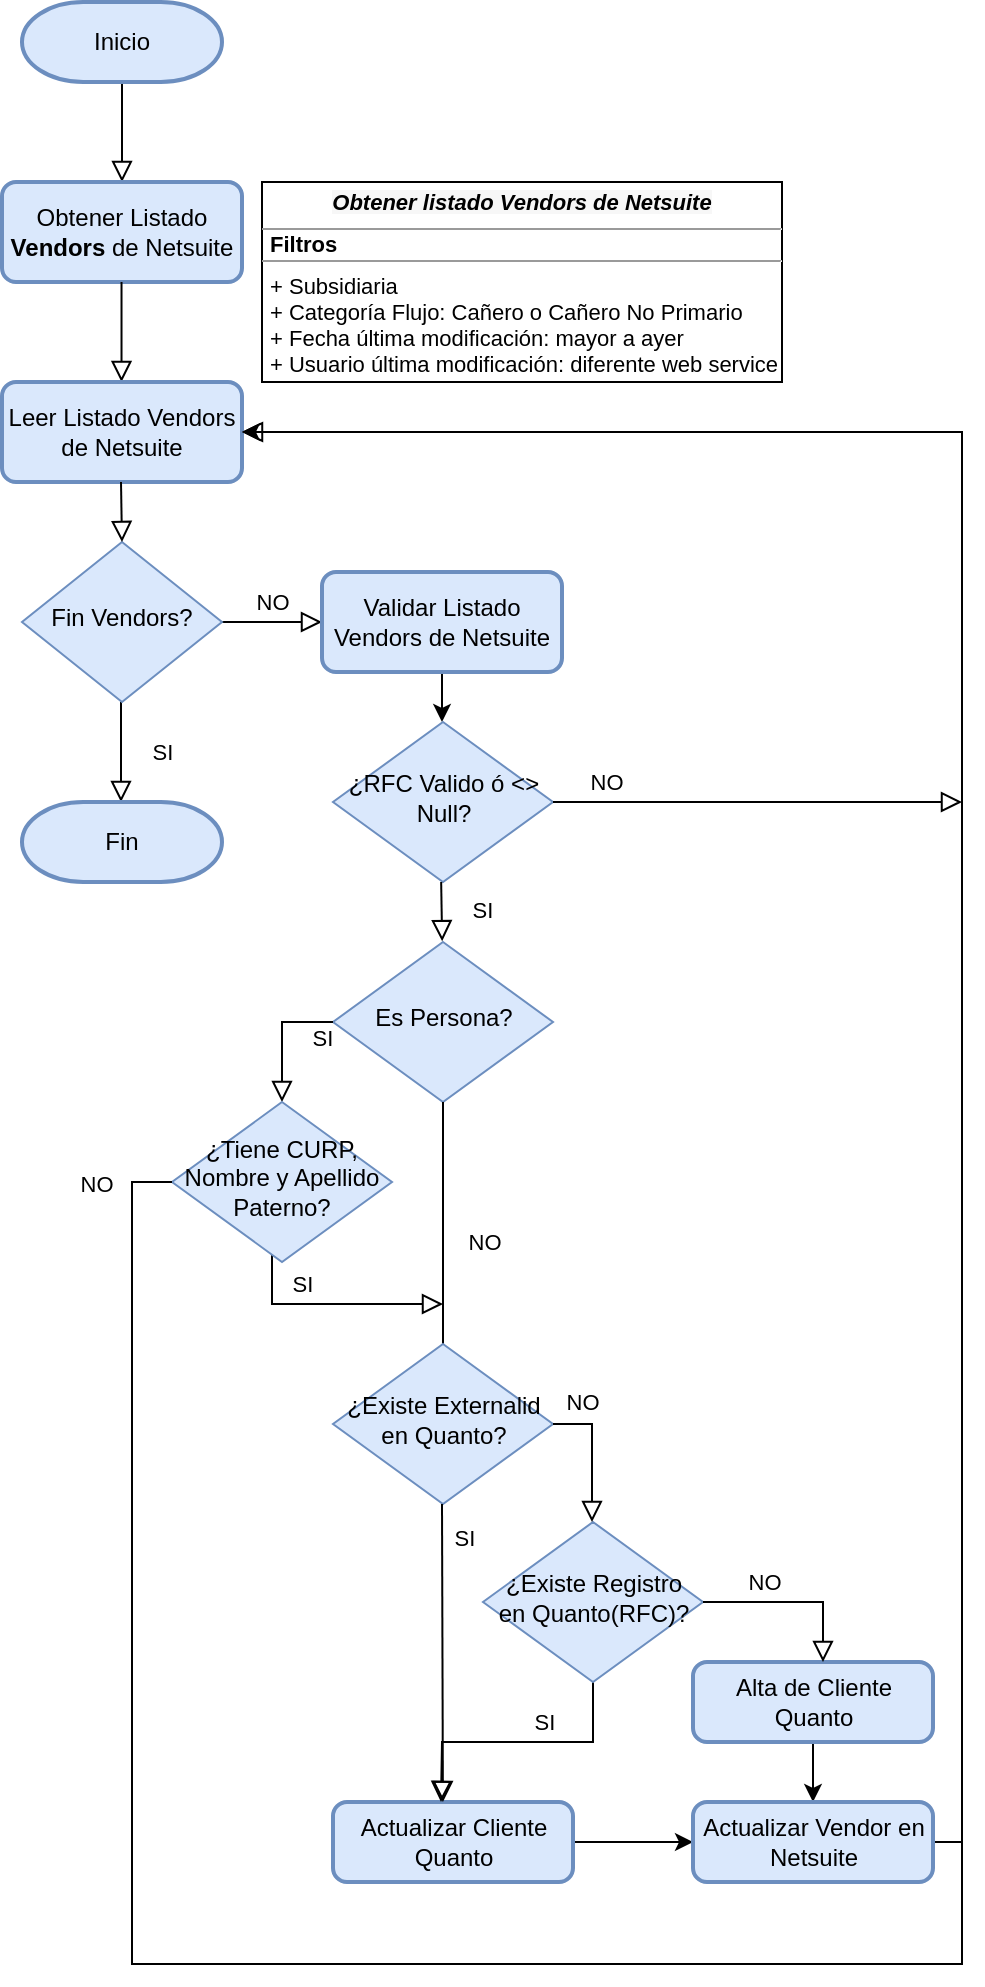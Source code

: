 <mxfile version="18.0.3" type="github" pages="4">
  <diagram id="C5RBs43oDa-KdzZeNtuy" name="Proveedores">
    <mxGraphModel dx="868" dy="442" grid="1" gridSize="10" guides="1" tooltips="1" connect="1" arrows="1" fold="1" page="1" pageScale="1" pageWidth="850" pageHeight="1100" math="0" shadow="0">
      <root>
        <mxCell id="WIyWlLk6GJQsqaUBKTNV-0" />
        <mxCell id="WIyWlLk6GJQsqaUBKTNV-1" parent="WIyWlLk6GJQsqaUBKTNV-0" />
        <mxCell id="ohdSOzA7r4Uhr5Eq_NG_-0" value="&lt;p style=&quot;margin: 4px 0px 0px; text-align: center; font-size: 11px;&quot;&gt;&lt;font style=&quot;font-size: 11px;&quot;&gt;&lt;i style=&quot;&quot;&gt;&lt;b style=&quot;background-color: rgb(247, 247, 247);&quot;&gt;Obtener listado Vendors de Netsuite&lt;/b&gt;&lt;/i&gt;&lt;br&gt;&lt;/font&gt;&lt;/p&gt;&lt;hr style=&quot;font-size: 11px;&quot; size=&quot;1&quot;&gt;&lt;p style=&quot;margin: 0px 0px 0px 4px; line-height: 0.4; font-size: 11px;&quot;&gt;&lt;b&gt;&lt;font style=&quot;font-size: 11px;&quot;&gt;Filtros&lt;/font&gt;&lt;/b&gt;&lt;/p&gt;&lt;hr style=&quot;font-size: 11px;&quot; size=&quot;1&quot;&gt;&lt;p style=&quot;margin: 0px 0px 0px 4px; font-size: 11px;&quot;&gt;&lt;font style=&quot;font-size: 11px;&quot;&gt;+ Subsidiaria&lt;br&gt;+ Categoría Flujo: Cañero o Cañero No Primario&lt;/font&gt;&lt;/p&gt;&lt;p style=&quot;margin: 0px 0px 0px 4px; font-size: 11px;&quot;&gt;&lt;font style=&quot;font-size: 11px;&quot;&gt;+ Fecha última modificación: mayor a ayer&lt;/font&gt;&lt;/p&gt;&lt;p style=&quot;margin: 0px 0px 0px 4px; font-size: 11px;&quot;&gt;&lt;font style=&quot;font-size: 11px;&quot;&gt;+ Usuario última modificación: diferente web service&lt;/font&gt;&lt;/p&gt;&lt;p style=&quot;margin: 0px 0px 0px 4px; font-size: 11px;&quot;&gt;&lt;br&gt;&lt;/p&gt;" style="verticalAlign=top;align=left;overflow=fill;fontSize=12;fontFamily=Helvetica;html=1;" vertex="1" parent="WIyWlLk6GJQsqaUBKTNV-1">
          <mxGeometry x="290" y="170" width="260" height="100" as="geometry" />
        </mxCell>
        <mxCell id="2a-6pP-NmUPfbhXVY-md-0" value="" style="rounded=0;html=1;jettySize=auto;orthogonalLoop=1;fontSize=11;endArrow=block;endFill=0;endSize=8;strokeWidth=1;shadow=0;labelBackgroundColor=none;edgeStyle=orthogonalEdgeStyle;" edge="1" parent="WIyWlLk6GJQsqaUBKTNV-1">
          <mxGeometry relative="1" as="geometry">
            <mxPoint x="220" y="120" as="sourcePoint" />
            <mxPoint x="220" y="170" as="targetPoint" />
          </mxGeometry>
        </mxCell>
        <mxCell id="2a-6pP-NmUPfbhXVY-md-1" value="SI" style="rounded=0;html=1;jettySize=auto;orthogonalLoop=1;fontSize=11;endArrow=block;endFill=0;endSize=8;strokeWidth=1;shadow=0;labelBackgroundColor=none;edgeStyle=orthogonalEdgeStyle;" edge="1" parent="WIyWlLk6GJQsqaUBKTNV-1">
          <mxGeometry y="20" relative="1" as="geometry">
            <mxPoint as="offset" />
            <mxPoint x="219.5" y="480" as="targetPoint" />
            <mxPoint x="219.5" y="430" as="sourcePoint" />
          </mxGeometry>
        </mxCell>
        <mxCell id="2a-6pP-NmUPfbhXVY-md-2" value="NO" style="edgeStyle=orthogonalEdgeStyle;rounded=0;html=1;jettySize=auto;orthogonalLoop=1;fontSize=11;endArrow=block;endFill=0;endSize=8;strokeWidth=1;shadow=0;labelBackgroundColor=none;" edge="1" parent="WIyWlLk6GJQsqaUBKTNV-1">
          <mxGeometry y="10" relative="1" as="geometry">
            <mxPoint as="offset" />
            <mxPoint x="320" y="390" as="targetPoint" />
            <mxPoint x="270" y="390" as="sourcePoint" />
          </mxGeometry>
        </mxCell>
        <mxCell id="2a-6pP-NmUPfbhXVY-md-3" value="Fin Vendors?" style="rhombus;whiteSpace=wrap;html=1;shadow=0;fontFamily=Helvetica;fontSize=12;align=center;strokeWidth=1;spacing=6;spacingTop=-4;fillColor=#dae8fc;strokeColor=#6c8ebf;" vertex="1" parent="WIyWlLk6GJQsqaUBKTNV-1">
          <mxGeometry x="170" y="350" width="100" height="80" as="geometry" />
        </mxCell>
        <mxCell id="2a-6pP-NmUPfbhXVY-md-4" value="Obtener Listado &lt;b&gt;Vendors&amp;nbsp;&lt;/b&gt;de Netsuite" style="rounded=1;whiteSpace=wrap;html=1;absoluteArcSize=1;arcSize=14;strokeWidth=2;fillColor=#dae8fc;strokeColor=#6c8ebf;" vertex="1" parent="WIyWlLk6GJQsqaUBKTNV-1">
          <mxGeometry x="160" y="170" width="120" height="50" as="geometry" />
        </mxCell>
        <mxCell id="2a-6pP-NmUPfbhXVY-md-5" value="" style="rounded=0;html=1;jettySize=auto;orthogonalLoop=1;fontSize=11;endArrow=block;endFill=0;endSize=8;strokeWidth=1;shadow=0;labelBackgroundColor=none;edgeStyle=orthogonalEdgeStyle;" edge="1" parent="WIyWlLk6GJQsqaUBKTNV-1">
          <mxGeometry relative="1" as="geometry">
            <mxPoint x="219.76" y="220" as="sourcePoint" />
            <mxPoint x="219.76" y="270" as="targetPoint" />
          </mxGeometry>
        </mxCell>
        <mxCell id="2a-6pP-NmUPfbhXVY-md-6" style="edgeStyle=orthogonalEdgeStyle;rounded=0;orthogonalLoop=1;jettySize=auto;html=1;exitX=1;exitY=0.5;exitDx=0;exitDy=0;entryX=0;entryY=0.5;entryDx=0;entryDy=0;fontSize=12;" edge="1" parent="WIyWlLk6GJQsqaUBKTNV-1" source="2a-6pP-NmUPfbhXVY-md-7" target="2a-6pP-NmUPfbhXVY-md-19">
          <mxGeometry relative="1" as="geometry">
            <mxPoint x="465.5" y="1000" as="sourcePoint" />
          </mxGeometry>
        </mxCell>
        <mxCell id="2a-6pP-NmUPfbhXVY-md-7" value="Actualizar Cliente Quanto" style="rounded=1;whiteSpace=wrap;html=1;absoluteArcSize=1;arcSize=14;strokeWidth=2;fillColor=#dae8fc;strokeColor=#6c8ebf;" vertex="1" parent="WIyWlLk6GJQsqaUBKTNV-1">
          <mxGeometry x="325.5" y="980" width="120" height="40" as="geometry" />
        </mxCell>
        <mxCell id="2a-6pP-NmUPfbhXVY-md-8" value="SI" style="rounded=0;html=1;jettySize=auto;orthogonalLoop=1;fontSize=11;endArrow=block;endFill=0;endSize=8;strokeWidth=1;shadow=0;labelBackgroundColor=none;edgeStyle=orthogonalEdgeStyle;exitX=0.5;exitY=1;exitDx=0;exitDy=0;" edge="1" parent="WIyWlLk6GJQsqaUBKTNV-1" source="2a-6pP-NmUPfbhXVY-md-27">
          <mxGeometry x="-0.191" y="-10" relative="1" as="geometry">
            <mxPoint as="offset" />
            <mxPoint x="380.0" y="920" as="sourcePoint" />
            <mxPoint x="379.5" y="980" as="targetPoint" />
          </mxGeometry>
        </mxCell>
        <mxCell id="2a-6pP-NmUPfbhXVY-md-9" style="edgeStyle=orthogonalEdgeStyle;rounded=0;orthogonalLoop=1;jettySize=auto;html=1;exitX=0.5;exitY=1;exitDx=0;exitDy=0;fontSize=12;" edge="1" parent="WIyWlLk6GJQsqaUBKTNV-1" source="2a-6pP-NmUPfbhXVY-md-10">
          <mxGeometry relative="1" as="geometry">
            <mxPoint x="565.5" y="980" as="targetPoint" />
          </mxGeometry>
        </mxCell>
        <mxCell id="2a-6pP-NmUPfbhXVY-md-10" value="Alta de Cliente Quanto" style="rounded=1;whiteSpace=wrap;html=1;absoluteArcSize=1;arcSize=14;strokeWidth=2;fillColor=#dae8fc;strokeColor=#6c8ebf;" vertex="1" parent="WIyWlLk6GJQsqaUBKTNV-1">
          <mxGeometry x="505.5" y="910" width="120" height="40" as="geometry" />
        </mxCell>
        <mxCell id="2a-6pP-NmUPfbhXVY-md-11" value="Inicio" style="strokeWidth=2;html=1;shape=mxgraph.flowchart.terminator;whiteSpace=wrap;fillColor=#dae8fc;strokeColor=#6c8ebf;" vertex="1" parent="WIyWlLk6GJQsqaUBKTNV-1">
          <mxGeometry x="170" y="80" width="100" height="40" as="geometry" />
        </mxCell>
        <mxCell id="2a-6pP-NmUPfbhXVY-md-12" value="Fin" style="strokeWidth=2;html=1;shape=mxgraph.flowchart.terminator;whiteSpace=wrap;fillColor=#dae8fc;strokeColor=#6c8ebf;" vertex="1" parent="WIyWlLk6GJQsqaUBKTNV-1">
          <mxGeometry x="170" y="480" width="100" height="40" as="geometry" />
        </mxCell>
        <mxCell id="2a-6pP-NmUPfbhXVY-md-13" value="Leer Listado Vendors de Netsuite" style="rounded=1;whiteSpace=wrap;html=1;absoluteArcSize=1;arcSize=14;strokeWidth=2;fillColor=#dae8fc;strokeColor=#6c8ebf;" vertex="1" parent="WIyWlLk6GJQsqaUBKTNV-1">
          <mxGeometry x="160" y="270" width="120" height="50" as="geometry" />
        </mxCell>
        <mxCell id="2a-6pP-NmUPfbhXVY-md-14" value="" style="rounded=0;html=1;jettySize=auto;orthogonalLoop=1;fontSize=11;endArrow=block;endFill=0;endSize=8;strokeWidth=1;shadow=0;labelBackgroundColor=none;edgeStyle=orthogonalEdgeStyle;" edge="1" parent="WIyWlLk6GJQsqaUBKTNV-1">
          <mxGeometry relative="1" as="geometry">
            <mxPoint x="219.5" y="320" as="sourcePoint" />
            <mxPoint x="220" y="350" as="targetPoint" />
          </mxGeometry>
        </mxCell>
        <mxCell id="2a-6pP-NmUPfbhXVY-md-15" value="" style="edgeStyle=orthogonalEdgeStyle;rounded=0;orthogonalLoop=1;jettySize=auto;html=1;fontSize=12;" edge="1" parent="WIyWlLk6GJQsqaUBKTNV-1" source="2a-6pP-NmUPfbhXVY-md-16">
          <mxGeometry relative="1" as="geometry">
            <mxPoint x="380" y="440" as="targetPoint" />
            <Array as="points">
              <mxPoint x="380" y="430" />
              <mxPoint x="380" y="430" />
            </Array>
          </mxGeometry>
        </mxCell>
        <mxCell id="2a-6pP-NmUPfbhXVY-md-16" value="Validar Listado Vendors de Netsuite" style="rounded=1;whiteSpace=wrap;html=1;absoluteArcSize=1;arcSize=14;strokeWidth=2;fillColor=#dae8fc;strokeColor=#6c8ebf;" vertex="1" parent="WIyWlLk6GJQsqaUBKTNV-1">
          <mxGeometry x="320" y="365" width="120" height="50" as="geometry" />
        </mxCell>
        <mxCell id="2a-6pP-NmUPfbhXVY-md-17" value="SI" style="rounded=0;html=1;jettySize=auto;orthogonalLoop=1;fontSize=11;endArrow=block;endFill=0;endSize=8;strokeWidth=1;shadow=0;labelBackgroundColor=none;edgeStyle=orthogonalEdgeStyle;" edge="1" parent="WIyWlLk6GJQsqaUBKTNV-1">
          <mxGeometry x="-0.202" y="10" relative="1" as="geometry">
            <mxPoint x="-1" as="offset" />
            <mxPoint x="380.5" y="731" as="targetPoint" />
            <mxPoint x="295" y="700" as="sourcePoint" />
            <Array as="points">
              <mxPoint x="295.5" y="731" />
            </Array>
          </mxGeometry>
        </mxCell>
        <mxCell id="2a-6pP-NmUPfbhXVY-md-18" style="edgeStyle=orthogonalEdgeStyle;rounded=0;orthogonalLoop=1;jettySize=auto;html=1;exitX=1;exitY=0.5;exitDx=0;exitDy=0;entryX=1;entryY=0.5;entryDx=0;entryDy=0;fontSize=12;" edge="1" parent="WIyWlLk6GJQsqaUBKTNV-1" source="2a-6pP-NmUPfbhXVY-md-19" target="2a-6pP-NmUPfbhXVY-md-13">
          <mxGeometry relative="1" as="geometry">
            <Array as="points">
              <mxPoint x="640" y="1000" />
              <mxPoint x="640" y="295" />
            </Array>
          </mxGeometry>
        </mxCell>
        <mxCell id="2a-6pP-NmUPfbhXVY-md-19" value="Actualizar Vendor en Netsuite" style="rounded=1;whiteSpace=wrap;html=1;absoluteArcSize=1;arcSize=14;strokeWidth=2;fillColor=#dae8fc;strokeColor=#6c8ebf;" vertex="1" parent="WIyWlLk6GJQsqaUBKTNV-1">
          <mxGeometry x="505.5" y="980" width="120" height="40" as="geometry" />
        </mxCell>
        <mxCell id="2a-6pP-NmUPfbhXVY-md-20" value="¿RFC Valido ó &amp;lt;&amp;gt; Null?" style="rhombus;whiteSpace=wrap;html=1;shadow=0;fontFamily=Helvetica;fontSize=12;align=center;strokeWidth=1;spacing=6;spacingTop=-4;fillColor=#dae8fc;strokeColor=#6c8ebf;" vertex="1" parent="WIyWlLk6GJQsqaUBKTNV-1">
          <mxGeometry x="325.5" y="440" width="110" height="80" as="geometry" />
        </mxCell>
        <mxCell id="2a-6pP-NmUPfbhXVY-md-21" value="Es Persona?" style="rhombus;whiteSpace=wrap;html=1;shadow=0;fontFamily=Helvetica;fontSize=12;align=center;strokeWidth=1;spacing=6;spacingTop=-4;fillColor=#dae8fc;strokeColor=#6c8ebf;" vertex="1" parent="WIyWlLk6GJQsqaUBKTNV-1">
          <mxGeometry x="325.5" y="550" width="110" height="80" as="geometry" />
        </mxCell>
        <mxCell id="2a-6pP-NmUPfbhXVY-md-22" value="SI" style="rounded=0;html=1;jettySize=auto;orthogonalLoop=1;fontSize=11;endArrow=block;endFill=0;endSize=8;strokeWidth=1;shadow=0;labelBackgroundColor=none;edgeStyle=orthogonalEdgeStyle;" edge="1" parent="WIyWlLk6GJQsqaUBKTNV-1">
          <mxGeometry y="20" relative="1" as="geometry">
            <mxPoint as="offset" />
            <mxPoint x="380.08" y="549.58" as="targetPoint" />
            <mxPoint x="379.58" y="520" as="sourcePoint" />
          </mxGeometry>
        </mxCell>
        <mxCell id="2a-6pP-NmUPfbhXVY-md-23" value="NO" style="rounded=0;html=1;jettySize=auto;orthogonalLoop=1;fontSize=11;endArrow=block;endFill=0;endSize=8;strokeWidth=1;shadow=0;labelBackgroundColor=none;edgeStyle=orthogonalEdgeStyle;exitX=1;exitY=0.5;exitDx=0;exitDy=0;" edge="1" parent="WIyWlLk6GJQsqaUBKTNV-1" source="2a-6pP-NmUPfbhXVY-md-20">
          <mxGeometry x="-0.748" y="10" relative="1" as="geometry">
            <mxPoint as="offset" />
            <mxPoint x="460" y="480" as="sourcePoint" />
            <mxPoint x="640" y="480" as="targetPoint" />
            <Array as="points" />
          </mxGeometry>
        </mxCell>
        <mxCell id="2a-6pP-NmUPfbhXVY-md-24" value="SI" style="rounded=0;html=1;jettySize=auto;orthogonalLoop=1;fontSize=11;endArrow=block;endFill=0;endSize=8;strokeWidth=1;shadow=0;labelBackgroundColor=none;edgeStyle=orthogonalEdgeStyle;exitX=0;exitY=0.5;exitDx=0;exitDy=0;entryX=0.5;entryY=0;entryDx=0;entryDy=0;" edge="1" parent="WIyWlLk6GJQsqaUBKTNV-1" source="2a-6pP-NmUPfbhXVY-md-21" target="2a-6pP-NmUPfbhXVY-md-26">
          <mxGeometry y="20" relative="1" as="geometry">
            <mxPoint as="offset" />
            <mxPoint x="296" y="630" as="targetPoint" />
            <mxPoint x="320.5" y="590" as="sourcePoint" />
            <Array as="points">
              <mxPoint x="300" y="590" />
            </Array>
          </mxGeometry>
        </mxCell>
        <mxCell id="2a-6pP-NmUPfbhXVY-md-25" value="NO" style="rounded=0;html=1;jettySize=auto;orthogonalLoop=1;fontSize=11;endArrow=block;endFill=0;endSize=8;strokeWidth=1;shadow=0;labelBackgroundColor=none;edgeStyle=orthogonalEdgeStyle;exitX=0.5;exitY=1;exitDx=0;exitDy=0;" edge="1" parent="WIyWlLk6GJQsqaUBKTNV-1" source="2a-6pP-NmUPfbhXVY-md-21">
          <mxGeometry y="20" relative="1" as="geometry">
            <mxPoint as="offset" />
            <mxPoint x="380.5" y="770" as="targetPoint" />
            <mxPoint x="480.5" y="590" as="sourcePoint" />
          </mxGeometry>
        </mxCell>
        <mxCell id="2a-6pP-NmUPfbhXVY-md-26" value="¿Tiene CURP, Nombre y Apellido Paterno?" style="rhombus;whiteSpace=wrap;html=1;shadow=0;fontFamily=Helvetica;fontSize=12;align=center;strokeWidth=1;spacing=6;spacingTop=-4;fillColor=#dae8fc;strokeColor=#6c8ebf;" vertex="1" parent="WIyWlLk6GJQsqaUBKTNV-1">
          <mxGeometry x="245" y="630" width="110" height="80" as="geometry" />
        </mxCell>
        <mxCell id="2a-6pP-NmUPfbhXVY-md-27" value="¿Existe Registro en Quanto(RFC)?" style="rhombus;whiteSpace=wrap;html=1;shadow=0;fontFamily=Helvetica;fontSize=12;align=center;strokeWidth=1;spacing=6;spacingTop=-4;fillColor=#dae8fc;strokeColor=#6c8ebf;" vertex="1" parent="WIyWlLk6GJQsqaUBKTNV-1">
          <mxGeometry x="400.5" y="840" width="110" height="80" as="geometry" />
        </mxCell>
        <mxCell id="2a-6pP-NmUPfbhXVY-md-28" value="NO" style="rounded=0;html=1;jettySize=auto;orthogonalLoop=1;fontSize=11;endArrow=block;endFill=0;endSize=8;strokeWidth=1;shadow=0;labelBackgroundColor=none;edgeStyle=orthogonalEdgeStyle;" edge="1" parent="WIyWlLk6GJQsqaUBKTNV-1" target="2a-6pP-NmUPfbhXVY-md-10">
          <mxGeometry x="-0.333" y="10" relative="1" as="geometry">
            <mxPoint as="offset" />
            <mxPoint x="510.5" y="880" as="sourcePoint" />
            <mxPoint x="565.5" y="910" as="targetPoint" />
            <Array as="points">
              <mxPoint x="570.5" y="880" />
            </Array>
          </mxGeometry>
        </mxCell>
        <mxCell id="2a-6pP-NmUPfbhXVY-md-29" value="NO" style="rounded=0;html=1;jettySize=auto;orthogonalLoop=1;fontSize=11;endArrow=block;endFill=0;endSize=8;strokeWidth=1;shadow=0;labelBackgroundColor=none;edgeStyle=orthogonalEdgeStyle;exitX=0;exitY=0.5;exitDx=0;exitDy=0;entryX=1;entryY=0.5;entryDx=0;entryDy=0;" edge="1" parent="WIyWlLk6GJQsqaUBKTNV-1" source="2a-6pP-NmUPfbhXVY-md-26" target="2a-6pP-NmUPfbhXVY-md-13">
          <mxGeometry x="-0.979" y="-19" relative="1" as="geometry">
            <mxPoint x="1" as="offset" />
            <mxPoint x="165" y="731" as="sourcePoint" />
            <mxPoint x="635" y="941" as="targetPoint" />
            <Array as="points">
              <mxPoint x="225" y="670" />
              <mxPoint x="225" y="1061" />
              <mxPoint x="640" y="1061" />
              <mxPoint x="640" y="295" />
            </Array>
          </mxGeometry>
        </mxCell>
        <mxCell id="2a-6pP-NmUPfbhXVY-md-30" value="¿Existe Externalid en Quanto?" style="rhombus;whiteSpace=wrap;html=1;shadow=0;fontFamily=Helvetica;fontSize=12;align=center;strokeWidth=1;spacing=6;spacingTop=-4;fillColor=#dae8fc;strokeColor=#6c8ebf;" vertex="1" parent="WIyWlLk6GJQsqaUBKTNV-1">
          <mxGeometry x="325.5" y="751" width="110" height="80" as="geometry" />
        </mxCell>
        <mxCell id="2a-6pP-NmUPfbhXVY-md-31" value="SI" style="rounded=0;html=1;jettySize=auto;orthogonalLoop=1;fontSize=11;endArrow=block;endFill=0;endSize=8;strokeWidth=1;shadow=0;labelBackgroundColor=none;edgeStyle=orthogonalEdgeStyle;entryX=0.458;entryY=0;entryDx=0;entryDy=0;entryPerimeter=0;" edge="1" parent="WIyWlLk6GJQsqaUBKTNV-1" target="2a-6pP-NmUPfbhXVY-md-7">
          <mxGeometry x="-0.766" y="11" relative="1" as="geometry">
            <mxPoint as="offset" />
            <mxPoint x="380" y="831" as="sourcePoint" />
            <mxPoint x="380" y="861" as="targetPoint" />
          </mxGeometry>
        </mxCell>
        <mxCell id="2a-6pP-NmUPfbhXVY-md-32" value="NO" style="rounded=0;html=1;jettySize=auto;orthogonalLoop=1;fontSize=11;endArrow=block;endFill=0;endSize=8;strokeWidth=1;shadow=0;labelBackgroundColor=none;edgeStyle=orthogonalEdgeStyle;" edge="1" parent="WIyWlLk6GJQsqaUBKTNV-1">
          <mxGeometry x="-0.577" y="11" relative="1" as="geometry">
            <mxPoint as="offset" />
            <mxPoint x="435.5" y="791" as="sourcePoint" />
            <mxPoint x="455" y="840" as="targetPoint" />
            <Array as="points">
              <mxPoint x="455.5" y="791" />
            </Array>
          </mxGeometry>
        </mxCell>
      </root>
    </mxGraphModel>
  </diagram>
  <diagram id="vckQRlZOT4gb2t8_PB4V" name="Procesos Proveedores">
    <mxGraphModel dx="868" dy="442" grid="1" gridSize="10" guides="1" tooltips="1" connect="1" arrows="1" fold="1" page="1" pageScale="1" pageWidth="827" pageHeight="1169" math="0" shadow="0">
      <root>
        <mxCell id="0" />
        <mxCell id="1" parent="0" />
        <mxCell id="mVds2fESVUAVduSlUKf5-1" value="&lt;p style=&quot;margin:0px;margin-top:4px;text-align:center;&quot;&gt;&lt;i&gt;&lt;b style=&quot;background-color: rgb(247, 247, 247);&quot;&gt;Obtener listado Vendors de Netsuite&lt;/b&gt;&lt;/i&gt;&lt;br&gt;&lt;/p&gt;&lt;hr size=&quot;1&quot;&gt;&lt;p style=&quot;margin: 0px 0px 0px 4px; line-height: 0.4;&quot;&gt;&lt;b&gt;Filtros&lt;/b&gt;&lt;/p&gt;&lt;hr size=&quot;1&quot;&gt;&lt;p style=&quot;margin:0px;margin-left:4px;&quot;&gt;+ Subsidiaria&lt;br&gt;+ Categoría Flujo: Cañero&lt;/p&gt;&lt;p style=&quot;margin:0px;margin-left:4px;&quot;&gt;+&amp;nbsp;Ultima modificación: mayor a ayer&lt;/p&gt;&lt;p style=&quot;margin:0px;margin-left:4px;&quot;&gt;+ Ultima modificación: diferente web service&lt;/p&gt;&lt;p style=&quot;margin:0px;margin-left:4px;&quot;&gt;&lt;br&gt;&lt;/p&gt;" style="verticalAlign=top;align=left;overflow=fill;fontSize=12;fontFamily=Helvetica;html=1;" parent="1" vertex="1">
          <mxGeometry x="40" y="80" width="280" height="110" as="geometry" />
        </mxCell>
        <mxCell id="mVds2fESVUAVduSlUKf5-2" value="&lt;p style=&quot;margin:0px;margin-top:4px;text-align:center;&quot;&gt;&lt;b&gt;&lt;i&gt;Validaciones Quanto&amp;nbsp;&lt;/i&gt;&lt;/b&gt;&lt;/p&gt;&lt;hr size=&quot;1&quot;&gt;&lt;p style=&quot;margin:0px;margin-left:4px;&quot;&gt;+ Si es persona: campo Nombre no vacío&lt;/p&gt;&amp;nbsp;+ Si es persona:&amp;nbsp;&lt;span style=&quot;background-color: initial;&quot;&gt;Apellido Paterno no vacío&lt;br&gt;&lt;/span&gt;&lt;p style=&quot;margin:0px;margin-left:4px;&quot;&gt;+ Si es persona: CURP No vacío&lt;/p&gt;&lt;p style=&quot;margin:0px;margin-left:4px;&quot;&gt;+ RFC No vacío&lt;br&gt;&lt;/p&gt;&lt;p style=&quot;margin:0px;margin-left:4px;&quot;&gt;&lt;br&gt;&lt;/p&gt;" style="verticalAlign=top;align=left;overflow=fill;fontSize=12;fontFamily=Helvetica;html=1;" parent="1" vertex="1">
          <mxGeometry x="40" y="220" width="280" height="110" as="geometry" />
        </mxCell>
      </root>
    </mxGraphModel>
  </diagram>
  <diagram name="Propietarios" id="z_9QUGnbw0coznTw9-7p">
    <mxGraphModel dx="868" dy="442" grid="1" gridSize="10" guides="1" tooltips="1" connect="1" arrows="1" fold="1" page="1" pageScale="1" pageWidth="827" pageHeight="1169" math="0" shadow="0">
      <root>
        <mxCell id="VXwV1AGScII4EMwnfSPT-0" />
        <mxCell id="VXwV1AGScII4EMwnfSPT-1" parent="VXwV1AGScII4EMwnfSPT-0" />
        <mxCell id="VXwV1AGScII4EMwnfSPT-2" value="" style="rounded=0;html=1;jettySize=auto;orthogonalLoop=1;fontSize=11;endArrow=block;endFill=0;endSize=8;strokeWidth=1;shadow=0;labelBackgroundColor=none;edgeStyle=orthogonalEdgeStyle;" edge="1" parent="VXwV1AGScII4EMwnfSPT-1">
          <mxGeometry relative="1" as="geometry">
            <mxPoint x="220" y="120" as="sourcePoint" />
            <mxPoint x="220" y="170" as="targetPoint" />
          </mxGeometry>
        </mxCell>
        <mxCell id="VXwV1AGScII4EMwnfSPT-3" value="SI" style="rounded=0;html=1;jettySize=auto;orthogonalLoop=1;fontSize=11;endArrow=block;endFill=0;endSize=8;strokeWidth=1;shadow=0;labelBackgroundColor=none;edgeStyle=orthogonalEdgeStyle;" edge="1" parent="VXwV1AGScII4EMwnfSPT-1">
          <mxGeometry y="20" relative="1" as="geometry">
            <mxPoint as="offset" />
            <mxPoint x="219.5" y="480" as="targetPoint" />
            <mxPoint x="219.5" y="430" as="sourcePoint" />
          </mxGeometry>
        </mxCell>
        <mxCell id="VXwV1AGScII4EMwnfSPT-4" value="NO" style="edgeStyle=orthogonalEdgeStyle;rounded=0;html=1;jettySize=auto;orthogonalLoop=1;fontSize=11;endArrow=block;endFill=0;endSize=8;strokeWidth=1;shadow=0;labelBackgroundColor=none;" edge="1" parent="VXwV1AGScII4EMwnfSPT-1">
          <mxGeometry y="10" relative="1" as="geometry">
            <mxPoint as="offset" />
            <mxPoint x="320" y="390" as="targetPoint" />
            <mxPoint x="270" y="390" as="sourcePoint" />
          </mxGeometry>
        </mxCell>
        <mxCell id="VXwV1AGScII4EMwnfSPT-5" value="Fin Propietarios?" style="rhombus;whiteSpace=wrap;html=1;shadow=0;fontFamily=Helvetica;fontSize=12;align=center;strokeWidth=1;spacing=6;spacingTop=-4;fillColor=#dae8fc;strokeColor=#6c8ebf;" vertex="1" parent="VXwV1AGScII4EMwnfSPT-1">
          <mxGeometry x="170" y="350" width="100" height="80" as="geometry" />
        </mxCell>
        <mxCell id="VXwV1AGScII4EMwnfSPT-6" value="Obtener Listado &lt;b&gt;Propietarios&amp;nbsp;&lt;/b&gt;de Netsuite" style="rounded=1;whiteSpace=wrap;html=1;absoluteArcSize=1;arcSize=14;strokeWidth=2;fillColor=#dae8fc;strokeColor=#6c8ebf;" vertex="1" parent="VXwV1AGScII4EMwnfSPT-1">
          <mxGeometry x="160" y="170" width="120" height="50" as="geometry" />
        </mxCell>
        <mxCell id="VXwV1AGScII4EMwnfSPT-7" value="" style="rounded=0;html=1;jettySize=auto;orthogonalLoop=1;fontSize=11;endArrow=block;endFill=0;endSize=8;strokeWidth=1;shadow=0;labelBackgroundColor=none;edgeStyle=orthogonalEdgeStyle;" edge="1" parent="VXwV1AGScII4EMwnfSPT-1">
          <mxGeometry relative="1" as="geometry">
            <mxPoint x="219.76" y="220" as="sourcePoint" />
            <mxPoint x="219.76" y="270" as="targetPoint" />
          </mxGeometry>
        </mxCell>
        <mxCell id="VXwV1AGScII4EMwnfSPT-8" style="edgeStyle=orthogonalEdgeStyle;rounded=0;orthogonalLoop=1;jettySize=auto;html=1;exitX=1;exitY=0.5;exitDx=0;exitDy=0;entryX=0;entryY=0.5;entryDx=0;entryDy=0;fontSize=12;" edge="1" parent="VXwV1AGScII4EMwnfSPT-1" source="VXwV1AGScII4EMwnfSPT-9" target="VXwV1AGScII4EMwnfSPT-21">
          <mxGeometry relative="1" as="geometry">
            <mxPoint x="465.5" y="1000" as="sourcePoint" />
          </mxGeometry>
        </mxCell>
        <mxCell id="VXwV1AGScII4EMwnfSPT-9" value="Actualizar Cliente Quanto" style="rounded=1;whiteSpace=wrap;html=1;absoluteArcSize=1;arcSize=14;strokeWidth=2;fillColor=#dae8fc;strokeColor=#6c8ebf;" vertex="1" parent="VXwV1AGScII4EMwnfSPT-1">
          <mxGeometry x="325.5" y="980" width="120" height="40" as="geometry" />
        </mxCell>
        <mxCell id="VXwV1AGScII4EMwnfSPT-10" value="SI" style="rounded=0;html=1;jettySize=auto;orthogonalLoop=1;fontSize=11;endArrow=block;endFill=0;endSize=8;strokeWidth=1;shadow=0;labelBackgroundColor=none;edgeStyle=orthogonalEdgeStyle;exitX=0.5;exitY=1;exitDx=0;exitDy=0;" edge="1" parent="VXwV1AGScII4EMwnfSPT-1" source="VXwV1AGScII4EMwnfSPT-29">
          <mxGeometry x="-0.191" y="-10" relative="1" as="geometry">
            <mxPoint as="offset" />
            <mxPoint x="380.0" y="920" as="sourcePoint" />
            <mxPoint x="379.5" y="980" as="targetPoint" />
          </mxGeometry>
        </mxCell>
        <mxCell id="VXwV1AGScII4EMwnfSPT-11" style="edgeStyle=orthogonalEdgeStyle;rounded=0;orthogonalLoop=1;jettySize=auto;html=1;exitX=0.5;exitY=1;exitDx=0;exitDy=0;fontSize=12;" edge="1" parent="VXwV1AGScII4EMwnfSPT-1" source="VXwV1AGScII4EMwnfSPT-12">
          <mxGeometry relative="1" as="geometry">
            <mxPoint x="565.5" y="980" as="targetPoint" />
          </mxGeometry>
        </mxCell>
        <mxCell id="VXwV1AGScII4EMwnfSPT-12" value="Alta de Cliente Quanto" style="rounded=1;whiteSpace=wrap;html=1;absoluteArcSize=1;arcSize=14;strokeWidth=2;fillColor=#dae8fc;strokeColor=#6c8ebf;" vertex="1" parent="VXwV1AGScII4EMwnfSPT-1">
          <mxGeometry x="505.5" y="910" width="120" height="40" as="geometry" />
        </mxCell>
        <mxCell id="VXwV1AGScII4EMwnfSPT-13" value="Inicio" style="strokeWidth=2;html=1;shape=mxgraph.flowchart.terminator;whiteSpace=wrap;fillColor=#dae8fc;strokeColor=#6c8ebf;" vertex="1" parent="VXwV1AGScII4EMwnfSPT-1">
          <mxGeometry x="170" y="80" width="100" height="40" as="geometry" />
        </mxCell>
        <mxCell id="VXwV1AGScII4EMwnfSPT-14" value="Fin" style="strokeWidth=2;html=1;shape=mxgraph.flowchart.terminator;whiteSpace=wrap;fillColor=#dae8fc;strokeColor=#6c8ebf;" vertex="1" parent="VXwV1AGScII4EMwnfSPT-1">
          <mxGeometry x="170" y="480" width="100" height="40" as="geometry" />
        </mxCell>
        <mxCell id="VXwV1AGScII4EMwnfSPT-15" value="Leer Listado Propietarios de Netsuite" style="rounded=1;whiteSpace=wrap;html=1;absoluteArcSize=1;arcSize=14;strokeWidth=2;fillColor=#dae8fc;strokeColor=#6c8ebf;" vertex="1" parent="VXwV1AGScII4EMwnfSPT-1">
          <mxGeometry x="160" y="270" width="120" height="50" as="geometry" />
        </mxCell>
        <mxCell id="VXwV1AGScII4EMwnfSPT-16" value="" style="rounded=0;html=1;jettySize=auto;orthogonalLoop=1;fontSize=11;endArrow=block;endFill=0;endSize=8;strokeWidth=1;shadow=0;labelBackgroundColor=none;edgeStyle=orthogonalEdgeStyle;" edge="1" parent="VXwV1AGScII4EMwnfSPT-1">
          <mxGeometry relative="1" as="geometry">
            <mxPoint x="219.5" y="320" as="sourcePoint" />
            <mxPoint x="220" y="350" as="targetPoint" />
          </mxGeometry>
        </mxCell>
        <mxCell id="VXwV1AGScII4EMwnfSPT-17" value="" style="edgeStyle=orthogonalEdgeStyle;rounded=0;orthogonalLoop=1;jettySize=auto;html=1;fontSize=12;" edge="1" parent="VXwV1AGScII4EMwnfSPT-1" source="VXwV1AGScII4EMwnfSPT-18">
          <mxGeometry relative="1" as="geometry">
            <mxPoint x="380" y="440" as="targetPoint" />
            <Array as="points">
              <mxPoint x="380" y="430" />
              <mxPoint x="380" y="430" />
            </Array>
          </mxGeometry>
        </mxCell>
        <mxCell id="VXwV1AGScII4EMwnfSPT-18" value="Validar Listado Propietarios de Netsuite" style="rounded=1;whiteSpace=wrap;html=1;absoluteArcSize=1;arcSize=14;strokeWidth=2;fillColor=#dae8fc;strokeColor=#6c8ebf;" vertex="1" parent="VXwV1AGScII4EMwnfSPT-1">
          <mxGeometry x="320" y="365" width="120" height="50" as="geometry" />
        </mxCell>
        <mxCell id="VXwV1AGScII4EMwnfSPT-19" value="SI" style="rounded=0;html=1;jettySize=auto;orthogonalLoop=1;fontSize=11;endArrow=block;endFill=0;endSize=8;strokeWidth=1;shadow=0;labelBackgroundColor=none;edgeStyle=orthogonalEdgeStyle;" edge="1" parent="VXwV1AGScII4EMwnfSPT-1">
          <mxGeometry x="-0.202" y="10" relative="1" as="geometry">
            <mxPoint x="-1" as="offset" />
            <mxPoint x="380.5" y="731" as="targetPoint" />
            <mxPoint x="295" y="700" as="sourcePoint" />
            <Array as="points">
              <mxPoint x="295.5" y="731" />
            </Array>
          </mxGeometry>
        </mxCell>
        <mxCell id="VXwV1AGScII4EMwnfSPT-20" style="edgeStyle=orthogonalEdgeStyle;rounded=0;orthogonalLoop=1;jettySize=auto;html=1;exitX=1;exitY=0.5;exitDx=0;exitDy=0;entryX=1;entryY=0.5;entryDx=0;entryDy=0;fontSize=12;" edge="1" parent="VXwV1AGScII4EMwnfSPT-1" source="VXwV1AGScII4EMwnfSPT-21" target="VXwV1AGScII4EMwnfSPT-15">
          <mxGeometry relative="1" as="geometry">
            <Array as="points">
              <mxPoint x="640" y="1000" />
              <mxPoint x="640" y="295" />
            </Array>
          </mxGeometry>
        </mxCell>
        <mxCell id="VXwV1AGScII4EMwnfSPT-21" value="Actualizar Propietario en Netsuite" style="rounded=1;whiteSpace=wrap;html=1;absoluteArcSize=1;arcSize=14;strokeWidth=2;fillColor=#dae8fc;strokeColor=#6c8ebf;" vertex="1" parent="VXwV1AGScII4EMwnfSPT-1">
          <mxGeometry x="505.5" y="980" width="120" height="40" as="geometry" />
        </mxCell>
        <mxCell id="VXwV1AGScII4EMwnfSPT-22" value="¿RFC Valido ó &amp;lt;&amp;gt; Null?" style="rhombus;whiteSpace=wrap;html=1;shadow=0;fontFamily=Helvetica;fontSize=12;align=center;strokeWidth=1;spacing=6;spacingTop=-4;fillColor=#dae8fc;strokeColor=#6c8ebf;" vertex="1" parent="VXwV1AGScII4EMwnfSPT-1">
          <mxGeometry x="325.5" y="440" width="110" height="80" as="geometry" />
        </mxCell>
        <mxCell id="VXwV1AGScII4EMwnfSPT-23" value="Es Persona?" style="rhombus;whiteSpace=wrap;html=1;shadow=0;fontFamily=Helvetica;fontSize=12;align=center;strokeWidth=1;spacing=6;spacingTop=-4;fillColor=#dae8fc;strokeColor=#6c8ebf;" vertex="1" parent="VXwV1AGScII4EMwnfSPT-1">
          <mxGeometry x="325.5" y="550" width="110" height="80" as="geometry" />
        </mxCell>
        <mxCell id="VXwV1AGScII4EMwnfSPT-24" value="SI" style="rounded=0;html=1;jettySize=auto;orthogonalLoop=1;fontSize=11;endArrow=block;endFill=0;endSize=8;strokeWidth=1;shadow=0;labelBackgroundColor=none;edgeStyle=orthogonalEdgeStyle;" edge="1" parent="VXwV1AGScII4EMwnfSPT-1">
          <mxGeometry y="20" relative="1" as="geometry">
            <mxPoint as="offset" />
            <mxPoint x="380.08" y="549.58" as="targetPoint" />
            <mxPoint x="379.58" y="520" as="sourcePoint" />
          </mxGeometry>
        </mxCell>
        <mxCell id="VXwV1AGScII4EMwnfSPT-25" value="NO" style="rounded=0;html=1;jettySize=auto;orthogonalLoop=1;fontSize=11;endArrow=block;endFill=0;endSize=8;strokeWidth=1;shadow=0;labelBackgroundColor=none;edgeStyle=orthogonalEdgeStyle;exitX=1;exitY=0.5;exitDx=0;exitDy=0;" edge="1" parent="VXwV1AGScII4EMwnfSPT-1" source="VXwV1AGScII4EMwnfSPT-22">
          <mxGeometry x="-0.748" y="10" relative="1" as="geometry">
            <mxPoint as="offset" />
            <mxPoint x="460" y="480" as="sourcePoint" />
            <mxPoint x="640" y="480" as="targetPoint" />
            <Array as="points" />
          </mxGeometry>
        </mxCell>
        <mxCell id="VXwV1AGScII4EMwnfSPT-26" value="SI" style="rounded=0;html=1;jettySize=auto;orthogonalLoop=1;fontSize=11;endArrow=block;endFill=0;endSize=8;strokeWidth=1;shadow=0;labelBackgroundColor=none;edgeStyle=orthogonalEdgeStyle;exitX=0;exitY=0.5;exitDx=0;exitDy=0;entryX=0.5;entryY=0;entryDx=0;entryDy=0;" edge="1" parent="VXwV1AGScII4EMwnfSPT-1" target="VXwV1AGScII4EMwnfSPT-28" source="VXwV1AGScII4EMwnfSPT-23">
          <mxGeometry y="20" relative="1" as="geometry">
            <mxPoint as="offset" />
            <mxPoint x="296" y="630" as="targetPoint" />
            <mxPoint x="320.5" y="590" as="sourcePoint" />
            <Array as="points">
              <mxPoint x="300" y="590" />
            </Array>
          </mxGeometry>
        </mxCell>
        <mxCell id="VXwV1AGScII4EMwnfSPT-27" value="NO" style="rounded=0;html=1;jettySize=auto;orthogonalLoop=1;fontSize=11;endArrow=block;endFill=0;endSize=8;strokeWidth=1;shadow=0;labelBackgroundColor=none;edgeStyle=orthogonalEdgeStyle;exitX=0.5;exitY=1;exitDx=0;exitDy=0;" edge="1" parent="VXwV1AGScII4EMwnfSPT-1" source="VXwV1AGScII4EMwnfSPT-23">
          <mxGeometry y="20" relative="1" as="geometry">
            <mxPoint as="offset" />
            <mxPoint x="380.5" y="770" as="targetPoint" />
            <mxPoint x="480.5" y="590" as="sourcePoint" />
          </mxGeometry>
        </mxCell>
        <mxCell id="VXwV1AGScII4EMwnfSPT-28" value="¿Tiene CURP, Nombre y Apellido Paterno?" style="rhombus;whiteSpace=wrap;html=1;shadow=0;fontFamily=Helvetica;fontSize=12;align=center;strokeWidth=1;spacing=6;spacingTop=-4;fillColor=#dae8fc;strokeColor=#6c8ebf;" vertex="1" parent="VXwV1AGScII4EMwnfSPT-1">
          <mxGeometry x="245" y="630" width="110" height="80" as="geometry" />
        </mxCell>
        <mxCell id="VXwV1AGScII4EMwnfSPT-29" value="¿Existe Registro en Quanto(RFC)?" style="rhombus;whiteSpace=wrap;html=1;shadow=0;fontFamily=Helvetica;fontSize=12;align=center;strokeWidth=1;spacing=6;spacingTop=-4;fillColor=#dae8fc;strokeColor=#6c8ebf;" vertex="1" parent="VXwV1AGScII4EMwnfSPT-1">
          <mxGeometry x="400.5" y="840" width="110" height="80" as="geometry" />
        </mxCell>
        <mxCell id="VXwV1AGScII4EMwnfSPT-30" value="NO" style="rounded=0;html=1;jettySize=auto;orthogonalLoop=1;fontSize=11;endArrow=block;endFill=0;endSize=8;strokeWidth=1;shadow=0;labelBackgroundColor=none;edgeStyle=orthogonalEdgeStyle;" edge="1" parent="VXwV1AGScII4EMwnfSPT-1" target="VXwV1AGScII4EMwnfSPT-12">
          <mxGeometry x="-0.333" y="10" relative="1" as="geometry">
            <mxPoint as="offset" />
            <mxPoint x="510.5" y="880" as="sourcePoint" />
            <mxPoint x="565.5" y="910" as="targetPoint" />
            <Array as="points">
              <mxPoint x="570.5" y="880" />
            </Array>
          </mxGeometry>
        </mxCell>
        <mxCell id="VXwV1AGScII4EMwnfSPT-31" value="NO" style="rounded=0;html=1;jettySize=auto;orthogonalLoop=1;fontSize=11;endArrow=block;endFill=0;endSize=8;strokeWidth=1;shadow=0;labelBackgroundColor=none;edgeStyle=orthogonalEdgeStyle;exitX=0;exitY=0.5;exitDx=0;exitDy=0;entryX=1;entryY=0.5;entryDx=0;entryDy=0;" edge="1" parent="VXwV1AGScII4EMwnfSPT-1" source="VXwV1AGScII4EMwnfSPT-28" target="VXwV1AGScII4EMwnfSPT-15">
          <mxGeometry x="-0.979" y="-19" relative="1" as="geometry">
            <mxPoint x="1" as="offset" />
            <mxPoint x="165" y="731" as="sourcePoint" />
            <mxPoint x="635" y="941" as="targetPoint" />
            <Array as="points">
              <mxPoint x="225" y="670" />
              <mxPoint x="225" y="1061" />
              <mxPoint x="640" y="1061" />
              <mxPoint x="640" y="295" />
            </Array>
          </mxGeometry>
        </mxCell>
        <mxCell id="uMaRO6nJutjSWJkMXgQ7-0" value="&lt;p style=&quot;margin: 4px 0px 0px; text-align: center; font-size: 11px;&quot;&gt;&lt;b style=&quot;&quot;&gt;&lt;i style=&quot;&quot;&gt;&lt;font style=&quot;font-size: 11px;&quot;&gt;Validaciones Quanto&amp;nbsp;&lt;/font&gt;&lt;/i&gt;&lt;/b&gt;&lt;/p&gt;&lt;hr style=&quot;font-size: 11px;&quot; size=&quot;1&quot;&gt;&lt;p style=&quot;margin: 0px 0px 0px 4px; font-size: 11px;&quot;&gt;&lt;font style=&quot;font-size: 11px;&quot;&gt;+ RFC No vacío&lt;br&gt;&lt;/font&gt;&lt;/p&gt;&lt;p style=&quot;margin: 0px 0px 0px 4px; font-size: 11px;&quot;&gt;&lt;font style=&quot;font-size: 11px;&quot;&gt;+ Si es persona: campo Nombre no vacío&lt;/font&gt;&lt;/p&gt;&lt;font style=&quot;font-size: 11px;&quot;&gt;&amp;nbsp;+ Si es persona:&amp;nbsp;&lt;span style=&quot;background-color: initial;&quot;&gt;Apellido Paterno no vacío&lt;br&gt;&lt;/span&gt;&lt;/font&gt;&lt;p style=&quot;margin: 0px 0px 0px 4px; font-size: 11px;&quot;&gt;&lt;font style=&quot;font-size: 11px;&quot;&gt;+ Si es persona: CURP No vacío&lt;/font&gt;&lt;/p&gt;&lt;p style=&quot;margin: 0px 0px 0px 4px; font-size: 11px;&quot;&gt;&lt;font style=&quot;font-size: 11px;&quot;&gt;&lt;font style=&quot;font-size: 11px;&quot;&gt;+ Validar si RFC ya existe&lt;/font&gt;&lt;/font&gt;&lt;/p&gt;&lt;p style=&quot;margin: 0px 0px 0px 4px; font-size: 11px;&quot;&gt;&lt;font style=&quot;font-size: 11px;&quot;&gt;&lt;font style=&quot;font-size: 11px;&quot;&gt;&lt;span style=&quot;&quot;&gt;	&lt;/span&gt;+&amp;nbsp; &amp;nbsp;Si existe Actualizar registro&lt;br&gt;&lt;/font&gt;&lt;/font&gt;&lt;/p&gt;&lt;p style=&quot;margin: 0px 0px 0px 4px; font-size: 11px;&quot;&gt;&lt;font style=&quot;font-size: 11px;&quot;&gt;&lt;font style=&quot;font-size: 11px;&quot;&gt;&lt;span style=&quot;&quot;&gt;	&lt;/span&gt;+&amp;nbsp; &amp;nbsp;Si no existe, alta registro añadiendo prefijo &quot;M&quot;&lt;br&gt;&lt;/font&gt;&lt;/font&gt;&lt;/p&gt;&lt;p style=&quot;margin: 0px 0px 0px 4px; font-size: 11px;&quot;&gt;&lt;span style=&quot;text-indent: -18pt; background-color: initial; font-size: 11pt; font-family: Calibri, sans-serif;&quot;&gt;&lt;span style=&quot;&quot;&gt;	&lt;/span&gt;&lt;br&gt;&lt;/span&gt;&lt;/p&gt;&lt;p class=&quot;MsoListParagraph&quot;&gt;&lt;span&gt;&lt;/span&gt;&lt;/p&gt;&lt;p style=&quot;margin: 0px 0px 0px 4px; font-size: 11px;&quot;&gt;&lt;font style=&quot;font-size: 11px;&quot;&gt;&lt;br&gt;&lt;/font&gt;&lt;/p&gt;&lt;p style=&quot;margin:0px;margin-left:4px;&quot;&gt;&lt;br&gt;&lt;/p&gt;" style="verticalAlign=top;align=left;overflow=fill;fontSize=12;fontFamily=Helvetica;html=1;" vertex="1" parent="VXwV1AGScII4EMwnfSPT-1">
          <mxGeometry x="290" y="150" width="280" height="130" as="geometry" />
        </mxCell>
        <mxCell id="ZmECxDSrgzUeYhq1UMLa-1" value="¿Existe Externalid en Quanto?" style="rhombus;whiteSpace=wrap;html=1;shadow=0;fontFamily=Helvetica;fontSize=12;align=center;strokeWidth=1;spacing=6;spacingTop=-4;fillColor=#dae8fc;strokeColor=#6c8ebf;" vertex="1" parent="VXwV1AGScII4EMwnfSPT-1">
          <mxGeometry x="325.5" y="751" width="110" height="80" as="geometry" />
        </mxCell>
        <mxCell id="ZmECxDSrgzUeYhq1UMLa-2" value="SI" style="rounded=0;html=1;jettySize=auto;orthogonalLoop=1;fontSize=11;endArrow=block;endFill=0;endSize=8;strokeWidth=1;shadow=0;labelBackgroundColor=none;edgeStyle=orthogonalEdgeStyle;entryX=0.458;entryY=0;entryDx=0;entryDy=0;entryPerimeter=0;" edge="1" parent="VXwV1AGScII4EMwnfSPT-1" target="VXwV1AGScII4EMwnfSPT-9">
          <mxGeometry x="-0.766" y="11" relative="1" as="geometry">
            <mxPoint as="offset" />
            <mxPoint x="380" y="831" as="sourcePoint" />
            <mxPoint x="380" y="861" as="targetPoint" />
          </mxGeometry>
        </mxCell>
        <mxCell id="ZmECxDSrgzUeYhq1UMLa-5" value="NO" style="rounded=0;html=1;jettySize=auto;orthogonalLoop=1;fontSize=11;endArrow=block;endFill=0;endSize=8;strokeWidth=1;shadow=0;labelBackgroundColor=none;edgeStyle=orthogonalEdgeStyle;" edge="1" parent="VXwV1AGScII4EMwnfSPT-1">
          <mxGeometry x="-0.577" y="11" relative="1" as="geometry">
            <mxPoint as="offset" />
            <mxPoint x="435.5" y="791" as="sourcePoint" />
            <mxPoint x="455" y="840" as="targetPoint" />
            <Array as="points">
              <mxPoint x="455.5" y="791" />
            </Array>
          </mxGeometry>
        </mxCell>
      </root>
    </mxGraphModel>
  </diagram>
  <diagram name="Procesos Propietarios" id="6OIvLh_6Cwb6DcuTqFwn">
    <mxGraphModel dx="868" dy="442" grid="1" gridSize="10" guides="1" tooltips="1" connect="1" arrows="1" fold="1" page="1" pageScale="1" pageWidth="827" pageHeight="1169" math="0" shadow="0">
      <root>
        <mxCell id="IJ7Q5Fs0c57BnaZbYQBP-0" />
        <mxCell id="IJ7Q5Fs0c57BnaZbYQBP-1" parent="IJ7Q5Fs0c57BnaZbYQBP-0" />
        <mxCell id="IJ7Q5Fs0c57BnaZbYQBP-2" value="&lt;p style=&quot;margin:0px;margin-top:4px;text-align:center;&quot;&gt;&lt;i&gt;&lt;b style=&quot;background-color: rgb(247, 247, 247);&quot;&gt;Obtener listado Propietarios de Netsuite&lt;/b&gt;&lt;/i&gt;&lt;br&gt;&lt;/p&gt;&lt;hr size=&quot;1&quot;&gt;&lt;p style=&quot;margin: 0px 0px 0px 4px; line-height: 0.4;&quot;&gt;&lt;b&gt;Filtros&lt;/b&gt;&lt;/p&gt;&lt;hr size=&quot;1&quot;&gt;&lt;p style=&quot;margin:0px;margin-left:4px;&quot;&gt;+ Subsidiaria&lt;br&gt;&lt;/p&gt;&lt;p style=&quot;margin:0px;margin-left:4px;&quot;&gt;+&amp;nbsp;Ultima modificación: mayor a ayer&lt;/p&gt;&lt;p style=&quot;margin:0px;margin-left:4px;&quot;&gt;&lt;br&gt;&lt;/p&gt;" style="verticalAlign=top;align=left;overflow=fill;fontSize=12;fontFamily=Helvetica;html=1;" parent="IJ7Q5Fs0c57BnaZbYQBP-1" vertex="1">
          <mxGeometry x="40" y="80" width="280" height="110" as="geometry" />
        </mxCell>
        <mxCell id="IJ7Q5Fs0c57BnaZbYQBP-3" value="&lt;p style=&quot;margin:0px;margin-top:4px;text-align:center;&quot;&gt;&lt;b&gt;&lt;i&gt;Validaciones Quanto&amp;nbsp;&lt;/i&gt;&lt;/b&gt;&lt;/p&gt;&lt;hr size=&quot;1&quot;&gt;&lt;p style=&quot;margin:0px;margin-left:4px;&quot;&gt;+ Si es persona: campo Nombre no vacío&lt;/p&gt;&amp;nbsp;+ Si es persona:&amp;nbsp;&lt;span style=&quot;background-color: initial;&quot;&gt;Apellido Paterno no vacío&lt;br&gt;&lt;/span&gt;&lt;p style=&quot;margin:0px;margin-left:4px;&quot;&gt;+ Si es persona: CURP No vacío&lt;/p&gt;&lt;p style=&quot;margin:0px;margin-left:4px;&quot;&gt;+ RFC No vacío&lt;br&gt;&lt;/p&gt;&lt;p style=&quot;margin:0px;margin-left:4px;&quot;&gt;&lt;br&gt;&lt;/p&gt;" style="verticalAlign=top;align=left;overflow=fill;fontSize=12;fontFamily=Helvetica;html=1;" parent="IJ7Q5Fs0c57BnaZbYQBP-1" vertex="1">
          <mxGeometry x="40" y="220" width="280" height="110" as="geometry" />
        </mxCell>
      </root>
    </mxGraphModel>
  </diagram>
</mxfile>
